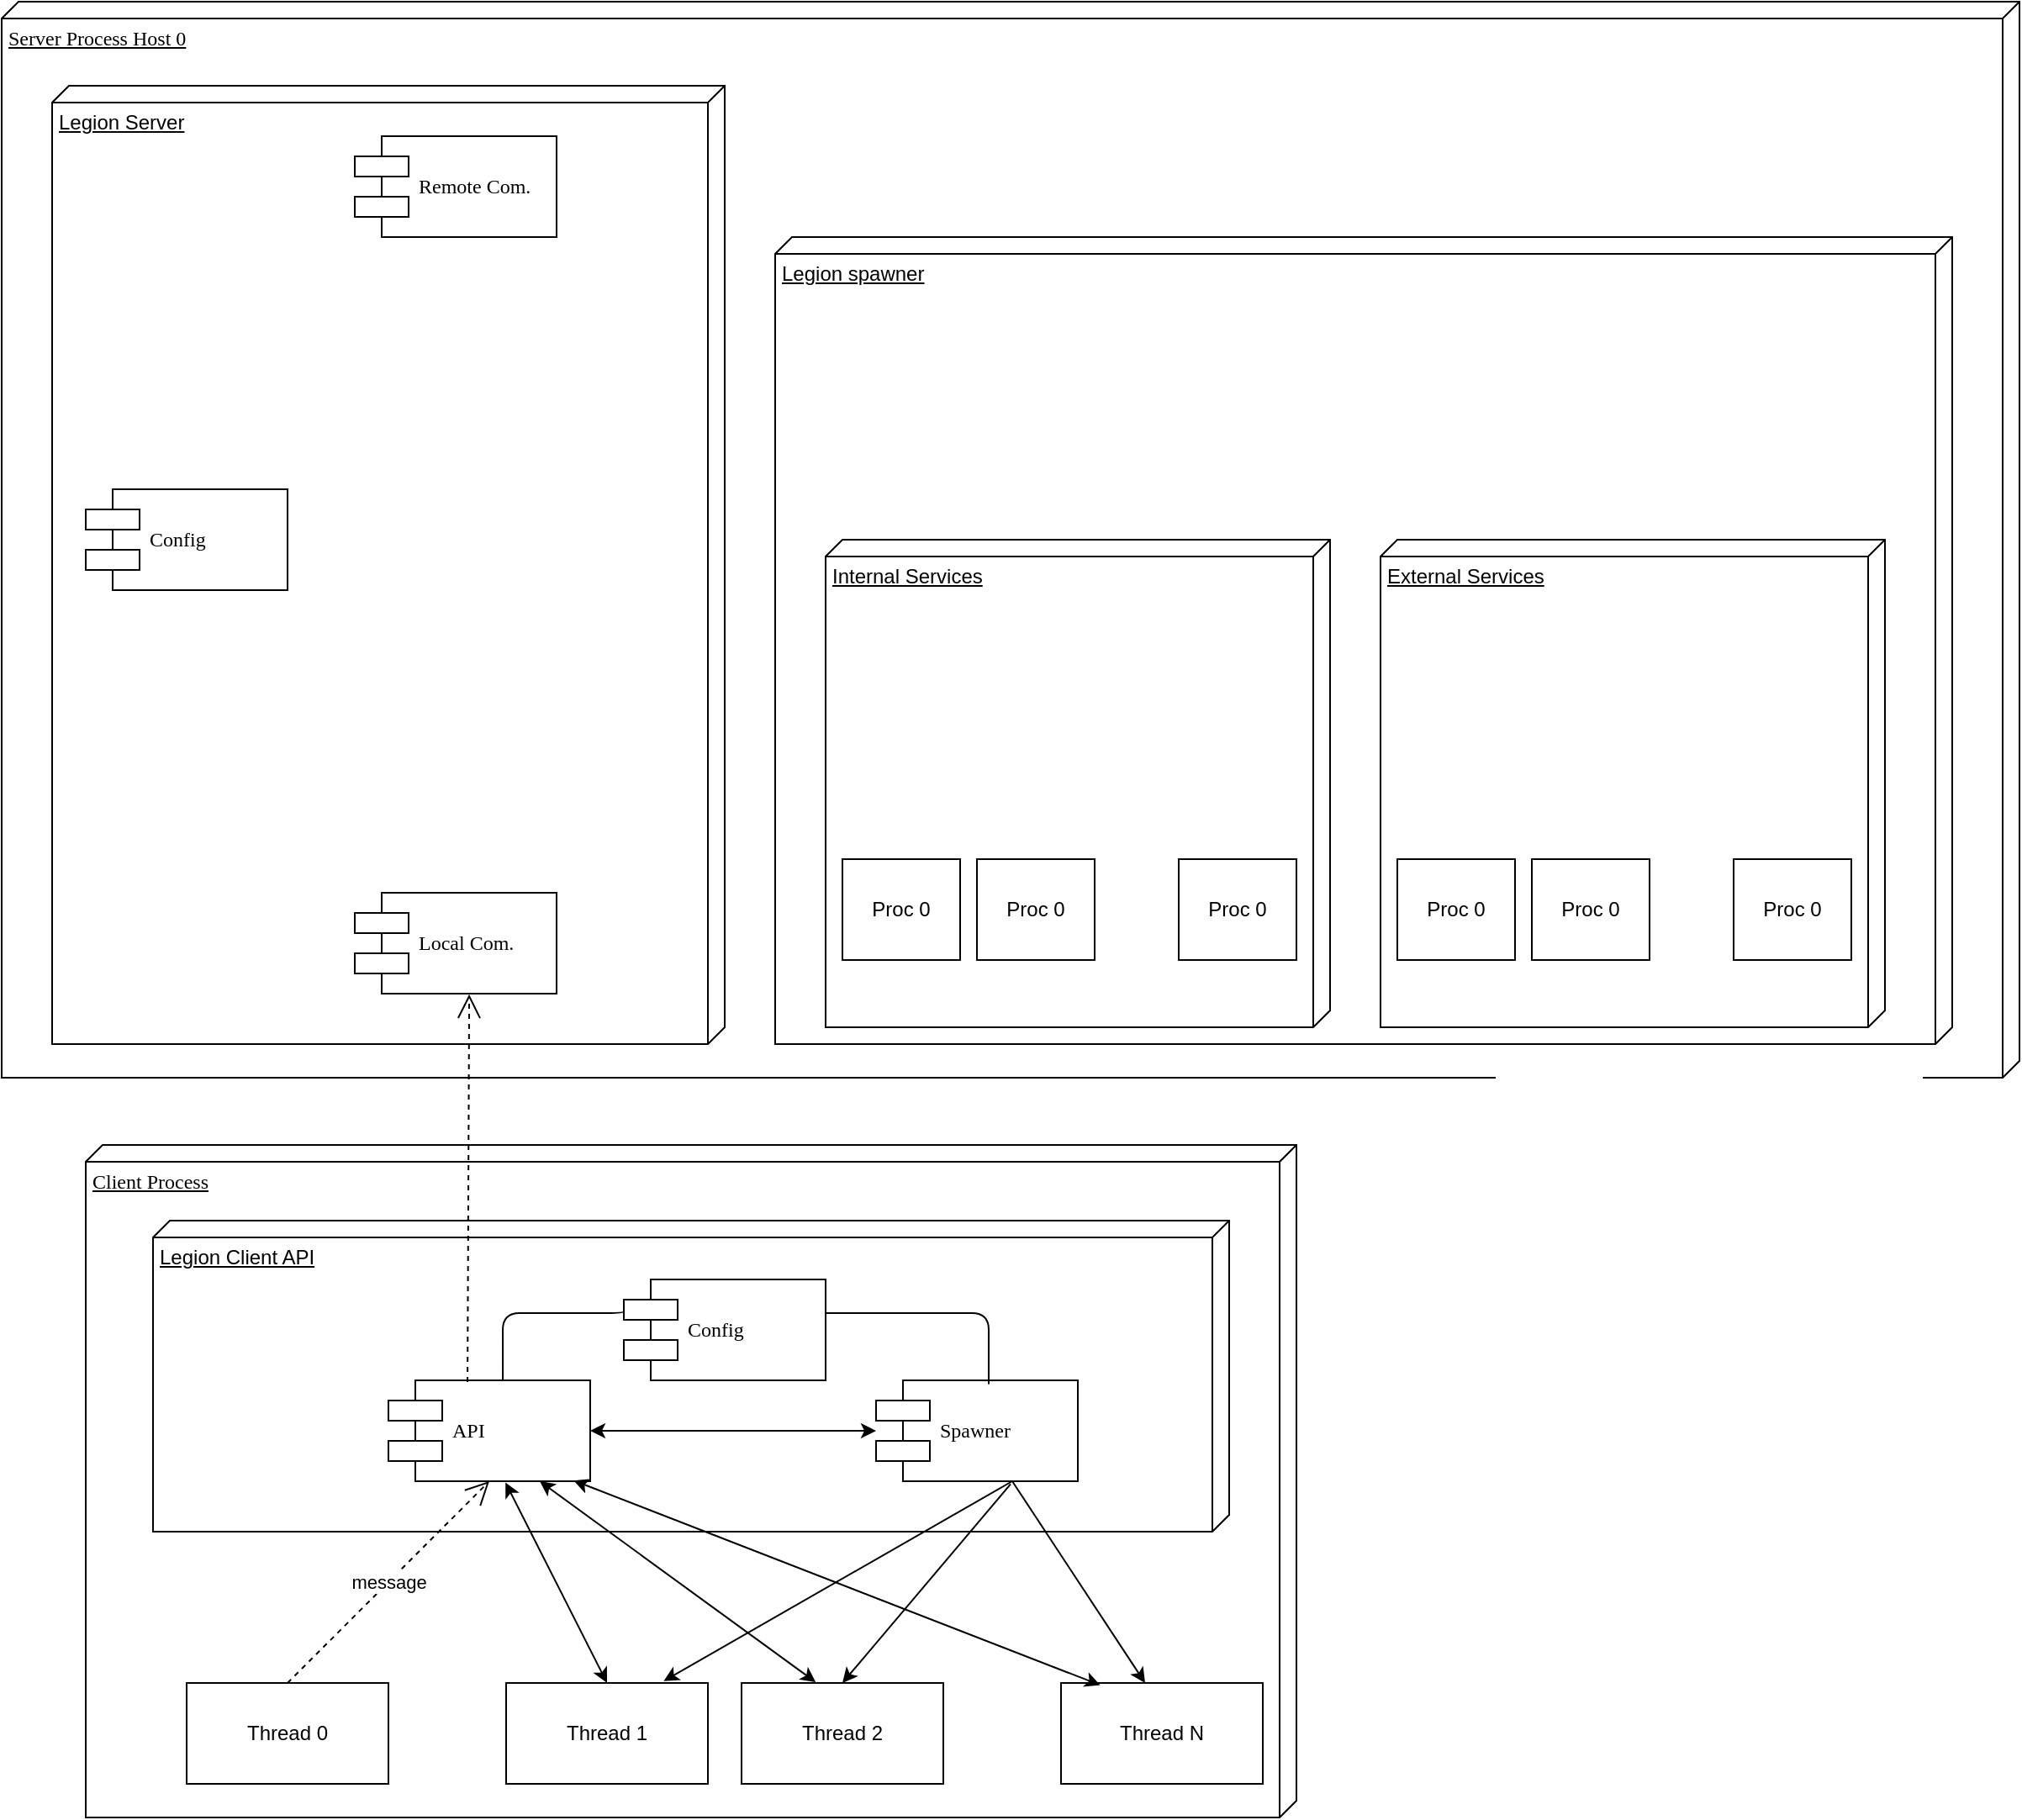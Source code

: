 <mxfile version="14.0.4" type="github">
  <diagram name="Page-1" id="5f0bae14-7c28-e335-631c-24af17079c00">
    <mxGraphModel dx="1038" dy="1397" grid="1" gridSize="10" guides="1" tooltips="1" connect="1" arrows="1" fold="1" page="1" pageScale="1" pageWidth="1100" pageHeight="850" background="#ffffff" math="0" shadow="0">
      <root>
        <mxCell id="0" />
        <mxCell id="1" parent="0" />
        <mxCell id="39150e848f15840c-2" value="Server Process Host 0" style="verticalAlign=top;align=left;spacingTop=8;spacingLeft=2;spacingRight=12;shape=cube;size=10;direction=south;fontStyle=4;html=1;rounded=0;shadow=0;comic=0;labelBackgroundColor=none;strokeWidth=1;fontFamily=Verdana;fontSize=12" parent="1" vertex="1">
          <mxGeometry x="40" y="-300" width="1200" height="640" as="geometry" />
        </mxCell>
        <mxCell id="0ii-ccTd-l-h79eg6bcx-12" value="Legion Server" style="verticalAlign=top;align=left;spacingTop=8;spacingLeft=2;spacingRight=12;shape=cube;size=10;direction=south;fontStyle=4;html=1;" vertex="1" parent="1">
          <mxGeometry x="70" y="-250" width="400" height="570" as="geometry" />
        </mxCell>
        <mxCell id="39150e848f15840c-3" value="&lt;div&gt;Client Process&lt;/div&gt;&lt;div&gt;&lt;br&gt;&lt;/div&gt;" style="verticalAlign=top;align=left;spacingTop=8;spacingLeft=2;spacingRight=12;shape=cube;size=10;direction=south;fontStyle=4;html=1;rounded=0;shadow=0;comic=0;labelBackgroundColor=none;strokeWidth=1;fontFamily=Verdana;fontSize=12" parent="1" vertex="1">
          <mxGeometry x="90" y="380" width="720" height="400" as="geometry" />
        </mxCell>
        <mxCell id="Yd3JvetM3iYtgjSBkwo9-7" value="Legion Client API" style="verticalAlign=top;align=left;spacingTop=8;spacingLeft=2;spacingRight=12;shape=cube;size=10;direction=south;fontStyle=4;html=1;" parent="1" vertex="1">
          <mxGeometry x="130" y="425" width="640" height="185" as="geometry" />
        </mxCell>
        <mxCell id="39150e848f15840c-7" value="Local Com." style="shape=component;align=left;spacingLeft=36;rounded=0;shadow=0;comic=0;labelBackgroundColor=none;strokeWidth=1;fontFamily=Verdana;fontSize=12;html=1;" parent="1" vertex="1">
          <mxGeometry x="250" y="230" width="120" height="60" as="geometry" />
        </mxCell>
        <mxCell id="39150e848f15840c-10" value="API" style="shape=component;align=left;spacingLeft=36;rounded=0;shadow=0;comic=0;labelBackgroundColor=none;strokeWidth=1;fontFamily=Verdana;fontSize=12;html=1;" parent="1" vertex="1">
          <mxGeometry x="270" y="520" width="120" height="60" as="geometry" />
        </mxCell>
        <mxCell id="Yd3JvetM3iYtgjSBkwo9-2" value="Config" style="shape=component;align=left;spacingLeft=36;rounded=0;shadow=0;comic=0;labelBackgroundColor=none;strokeWidth=1;fontFamily=Verdana;fontSize=12;html=1;" parent="1" vertex="1">
          <mxGeometry x="410" y="460" width="120" height="60" as="geometry" />
        </mxCell>
        <mxCell id="Yd3JvetM3iYtgjSBkwo9-3" value="Spawner" style="shape=component;align=left;spacingLeft=36;rounded=0;shadow=0;comic=0;labelBackgroundColor=none;strokeWidth=1;fontFamily=Verdana;fontSize=12;html=1;" parent="1" vertex="1">
          <mxGeometry x="560" y="520" width="120" height="60" as="geometry" />
        </mxCell>
        <mxCell id="Yd3JvetM3iYtgjSBkwo9-12" value="message" style="endArrow=open;endSize=12;dashed=1;html=1;exitX=0.5;exitY=0;exitDx=0;exitDy=0;entryX=0.5;entryY=1;entryDx=0;entryDy=0;" parent="1" target="39150e848f15840c-10" edge="1">
          <mxGeometry width="160" relative="1" as="geometry">
            <mxPoint x="210" y="700" as="sourcePoint" />
            <mxPoint x="380" y="640" as="targetPoint" />
          </mxGeometry>
        </mxCell>
        <mxCell id="Yd3JvetM3iYtgjSBkwo9-17" value="" style="endArrow=classic;html=1;entryX=0.781;entryY=-0.019;entryDx=0;entryDy=0;entryPerimeter=0;exitX=0.675;exitY=1;exitDx=0;exitDy=0;exitPerimeter=0;" parent="1" source="Yd3JvetM3iYtgjSBkwo9-3" target="0ii-ccTd-l-h79eg6bcx-3" edge="1">
          <mxGeometry width="50" height="50" relative="1" as="geometry">
            <mxPoint x="870" y="670" as="sourcePoint" />
            <mxPoint x="433.04" y="703" as="targetPoint" />
          </mxGeometry>
        </mxCell>
        <mxCell id="Yd3JvetM3iYtgjSBkwo9-18" value="" style="endArrow=classic;html=1;entryX=0.5;entryY=0;entryDx=0;entryDy=0;exitX=0.667;exitY=1.028;exitDx=0;exitDy=0;exitPerimeter=0;" parent="1" source="Yd3JvetM3iYtgjSBkwo9-3" edge="1">
          <mxGeometry width="50" height="50" relative="1" as="geometry">
            <mxPoint x="642" y="581" as="sourcePoint" />
            <mxPoint x="540" y="700" as="targetPoint" />
          </mxGeometry>
        </mxCell>
        <mxCell id="Yd3JvetM3iYtgjSBkwo9-19" value="" style="endArrow=classic;html=1;entryX=0.5;entryY=0;entryDx=0;entryDy=0;exitX=0.675;exitY=1;exitDx=0;exitDy=0;exitPerimeter=0;" parent="1" source="Yd3JvetM3iYtgjSBkwo9-3" edge="1">
          <mxGeometry width="50" height="50" relative="1" as="geometry">
            <mxPoint x="641.04" y="587" as="sourcePoint" />
            <mxPoint x="720" y="700" as="targetPoint" />
          </mxGeometry>
        </mxCell>
        <mxCell id="Yd3JvetM3iYtgjSBkwo9-20" value="" style="endArrow=classic;startArrow=classic;html=1;" parent="1" source="39150e848f15840c-10" target="Yd3JvetM3iYtgjSBkwo9-3" edge="1">
          <mxGeometry width="50" height="50" relative="1" as="geometry">
            <mxPoint x="460" y="600" as="sourcePoint" />
            <mxPoint x="510" y="550" as="targetPoint" />
          </mxGeometry>
        </mxCell>
        <mxCell id="Yd3JvetM3iYtgjSBkwo9-25" value="" style="endArrow=none;html=1;edgeStyle=orthogonalEdgeStyle;exitX=0.567;exitY=0.007;exitDx=0;exitDy=0;exitPerimeter=0;entryX=0;entryY=0.3;entryDx=0;entryDy=0;" parent="1" source="39150e848f15840c-10" target="Yd3JvetM3iYtgjSBkwo9-2" edge="1">
          <mxGeometry relative="1" as="geometry">
            <mxPoint x="300" y="510" as="sourcePoint" />
            <mxPoint x="460" y="510" as="targetPoint" />
            <Array as="points">
              <mxPoint x="338" y="480" />
              <mxPoint x="410" y="480" />
            </Array>
          </mxGeometry>
        </mxCell>
        <mxCell id="Yd3JvetM3iYtgjSBkwo9-28" value="" style="endArrow=none;html=1;edgeStyle=orthogonalEdgeStyle;exitX=1;exitY=0.333;exitDx=0;exitDy=0;exitPerimeter=0;entryX=0.556;entryY=0.039;entryDx=0;entryDy=0;entryPerimeter=0;" parent="1" source="Yd3JvetM3iYtgjSBkwo9-2" target="Yd3JvetM3iYtgjSBkwo9-3" edge="1">
          <mxGeometry relative="1" as="geometry">
            <mxPoint x="560" y="480" as="sourcePoint" />
            <mxPoint x="720" y="480" as="targetPoint" />
            <Array as="points">
              <mxPoint x="627" y="480" />
              <mxPoint x="627" y="522" />
            </Array>
          </mxGeometry>
        </mxCell>
        <mxCell id="Yd3JvetM3iYtgjSBkwo9-32" value="" style="endArrow=open;endSize=12;dashed=1;html=1;exitX=0.392;exitY=0.017;exitDx=0;exitDy=0;exitPerimeter=0;entryX=0.567;entryY=1.007;entryDx=0;entryDy=0;entryPerimeter=0;" parent="1" source="39150e848f15840c-10" target="39150e848f15840c-7" edge="1">
          <mxGeometry width="160" relative="1" as="geometry">
            <mxPoint x="170" y="290" as="sourcePoint" />
            <mxPoint x="330" y="290" as="targetPoint" />
          </mxGeometry>
        </mxCell>
        <mxCell id="0ii-ccTd-l-h79eg6bcx-2" value="&lt;div&gt;Thread 0&lt;/div&gt;" style="rounded=0;whiteSpace=wrap;html=1;" vertex="1" parent="1">
          <mxGeometry x="150" y="700" width="120" height="60" as="geometry" />
        </mxCell>
        <mxCell id="0ii-ccTd-l-h79eg6bcx-3" value="&lt;div&gt;Thread 1&lt;br&gt;&lt;/div&gt;" style="rounded=0;whiteSpace=wrap;html=1;" vertex="1" parent="1">
          <mxGeometry x="340" y="700" width="120" height="60" as="geometry" />
        </mxCell>
        <mxCell id="0ii-ccTd-l-h79eg6bcx-4" value="&lt;div&gt;Thread 2&lt;br&gt;&lt;/div&gt;" style="rounded=0;whiteSpace=wrap;html=1;" vertex="1" parent="1">
          <mxGeometry x="480" y="700" width="120" height="60" as="geometry" />
        </mxCell>
        <mxCell id="0ii-ccTd-l-h79eg6bcx-5" value="&lt;div&gt;Thread N&lt;br&gt;&lt;/div&gt;" style="rounded=0;whiteSpace=wrap;html=1;" vertex="1" parent="1">
          <mxGeometry x="670" y="700" width="120" height="60" as="geometry" />
        </mxCell>
        <mxCell id="0ii-ccTd-l-h79eg6bcx-7" value="" style="endArrow=classic;startArrow=classic;html=1;exitX=0.5;exitY=0;exitDx=0;exitDy=0;entryX=0.58;entryY=1.012;entryDx=0;entryDy=0;entryPerimeter=0;" edge="1" parent="1" source="0ii-ccTd-l-h79eg6bcx-3" target="39150e848f15840c-10">
          <mxGeometry width="50" height="50" relative="1" as="geometry">
            <mxPoint x="350" y="670" as="sourcePoint" />
            <mxPoint x="400" y="620" as="targetPoint" />
          </mxGeometry>
        </mxCell>
        <mxCell id="0ii-ccTd-l-h79eg6bcx-8" value="" style="endArrow=classic;startArrow=classic;html=1;exitX=0.368;exitY=-0.007;exitDx=0;exitDy=0;exitPerimeter=0;entryX=0.75;entryY=1;entryDx=0;entryDy=0;" edge="1" parent="1" source="0ii-ccTd-l-h79eg6bcx-4" target="39150e848f15840c-10">
          <mxGeometry width="50" height="50" relative="1" as="geometry">
            <mxPoint x="440" y="640" as="sourcePoint" />
            <mxPoint x="490" y="590" as="targetPoint" />
          </mxGeometry>
        </mxCell>
        <mxCell id="0ii-ccTd-l-h79eg6bcx-9" value="" style="endArrow=classic;startArrow=classic;html=1;exitX=0.194;exitY=0.021;exitDx=0;exitDy=0;exitPerimeter=0;entryX=0.918;entryY=0.993;entryDx=0;entryDy=0;entryPerimeter=0;" edge="1" parent="1" source="0ii-ccTd-l-h79eg6bcx-5" target="39150e848f15840c-10">
          <mxGeometry width="50" height="50" relative="1" as="geometry">
            <mxPoint x="490" y="630" as="sourcePoint" />
            <mxPoint x="540" y="580" as="targetPoint" />
          </mxGeometry>
        </mxCell>
        <mxCell id="0ii-ccTd-l-h79eg6bcx-10" value="Config" style="shape=component;align=left;spacingLeft=36;rounded=0;shadow=0;comic=0;labelBackgroundColor=none;strokeWidth=1;fontFamily=Verdana;fontSize=12;html=1;" vertex="1" parent="1">
          <mxGeometry x="90" y="-10" width="120" height="60" as="geometry" />
        </mxCell>
        <mxCell id="0ii-ccTd-l-h79eg6bcx-11" value="Remote Com." style="shape=component;align=left;spacingLeft=36;rounded=0;shadow=0;comic=0;labelBackgroundColor=none;strokeWidth=1;fontFamily=Verdana;fontSize=12;html=1;" vertex="1" parent="1">
          <mxGeometry x="250" y="-220" width="120" height="60" as="geometry" />
        </mxCell>
        <mxCell id="0ii-ccTd-l-h79eg6bcx-13" value="&lt;div&gt;Legion spawner&lt;/div&gt;" style="verticalAlign=top;align=left;spacingTop=8;spacingLeft=2;spacingRight=12;shape=cube;size=10;direction=south;fontStyle=4;html=1;" vertex="1" parent="1">
          <mxGeometry x="500" y="-160" width="700" height="480" as="geometry" />
        </mxCell>
        <mxCell id="0ii-ccTd-l-h79eg6bcx-14" value="Internal Services" style="verticalAlign=top;align=left;spacingTop=8;spacingLeft=2;spacingRight=12;shape=cube;size=10;direction=south;fontStyle=4;html=1;" vertex="1" parent="1">
          <mxGeometry x="530" y="20" width="300" height="290" as="geometry" />
        </mxCell>
        <mxCell id="0ii-ccTd-l-h79eg6bcx-15" value="External Services" style="verticalAlign=top;align=left;spacingTop=8;spacingLeft=2;spacingRight=12;shape=cube;size=10;direction=south;fontStyle=4;html=1;" vertex="1" parent="1">
          <mxGeometry x="860" y="20" width="300" height="290" as="geometry" />
        </mxCell>
        <mxCell id="0ii-ccTd-l-h79eg6bcx-16" value="Proc 0" style="rounded=0;whiteSpace=wrap;html=1;" vertex="1" parent="1">
          <mxGeometry x="540" y="210" width="70" height="60" as="geometry" />
        </mxCell>
        <mxCell id="0ii-ccTd-l-h79eg6bcx-17" value="Proc 0" style="rounded=0;whiteSpace=wrap;html=1;" vertex="1" parent="1">
          <mxGeometry x="620" y="210" width="70" height="60" as="geometry" />
        </mxCell>
        <mxCell id="0ii-ccTd-l-h79eg6bcx-18" value="Proc 0" style="rounded=0;whiteSpace=wrap;html=1;" vertex="1" parent="1">
          <mxGeometry x="740" y="210" width="70" height="60" as="geometry" />
        </mxCell>
        <mxCell id="0ii-ccTd-l-h79eg6bcx-19" value="Proc 0" style="rounded=0;whiteSpace=wrap;html=1;" vertex="1" parent="1">
          <mxGeometry x="870" y="210" width="70" height="60" as="geometry" />
        </mxCell>
        <mxCell id="0ii-ccTd-l-h79eg6bcx-20" value="Proc 0" style="rounded=0;whiteSpace=wrap;html=1;" vertex="1" parent="1">
          <mxGeometry x="950" y="210" width="70" height="60" as="geometry" />
        </mxCell>
        <mxCell id="0ii-ccTd-l-h79eg6bcx-21" value="Proc 0" style="rounded=0;whiteSpace=wrap;html=1;" vertex="1" parent="1">
          <mxGeometry x="1070" y="210" width="70" height="60" as="geometry" />
        </mxCell>
      </root>
    </mxGraphModel>
  </diagram>
</mxfile>

